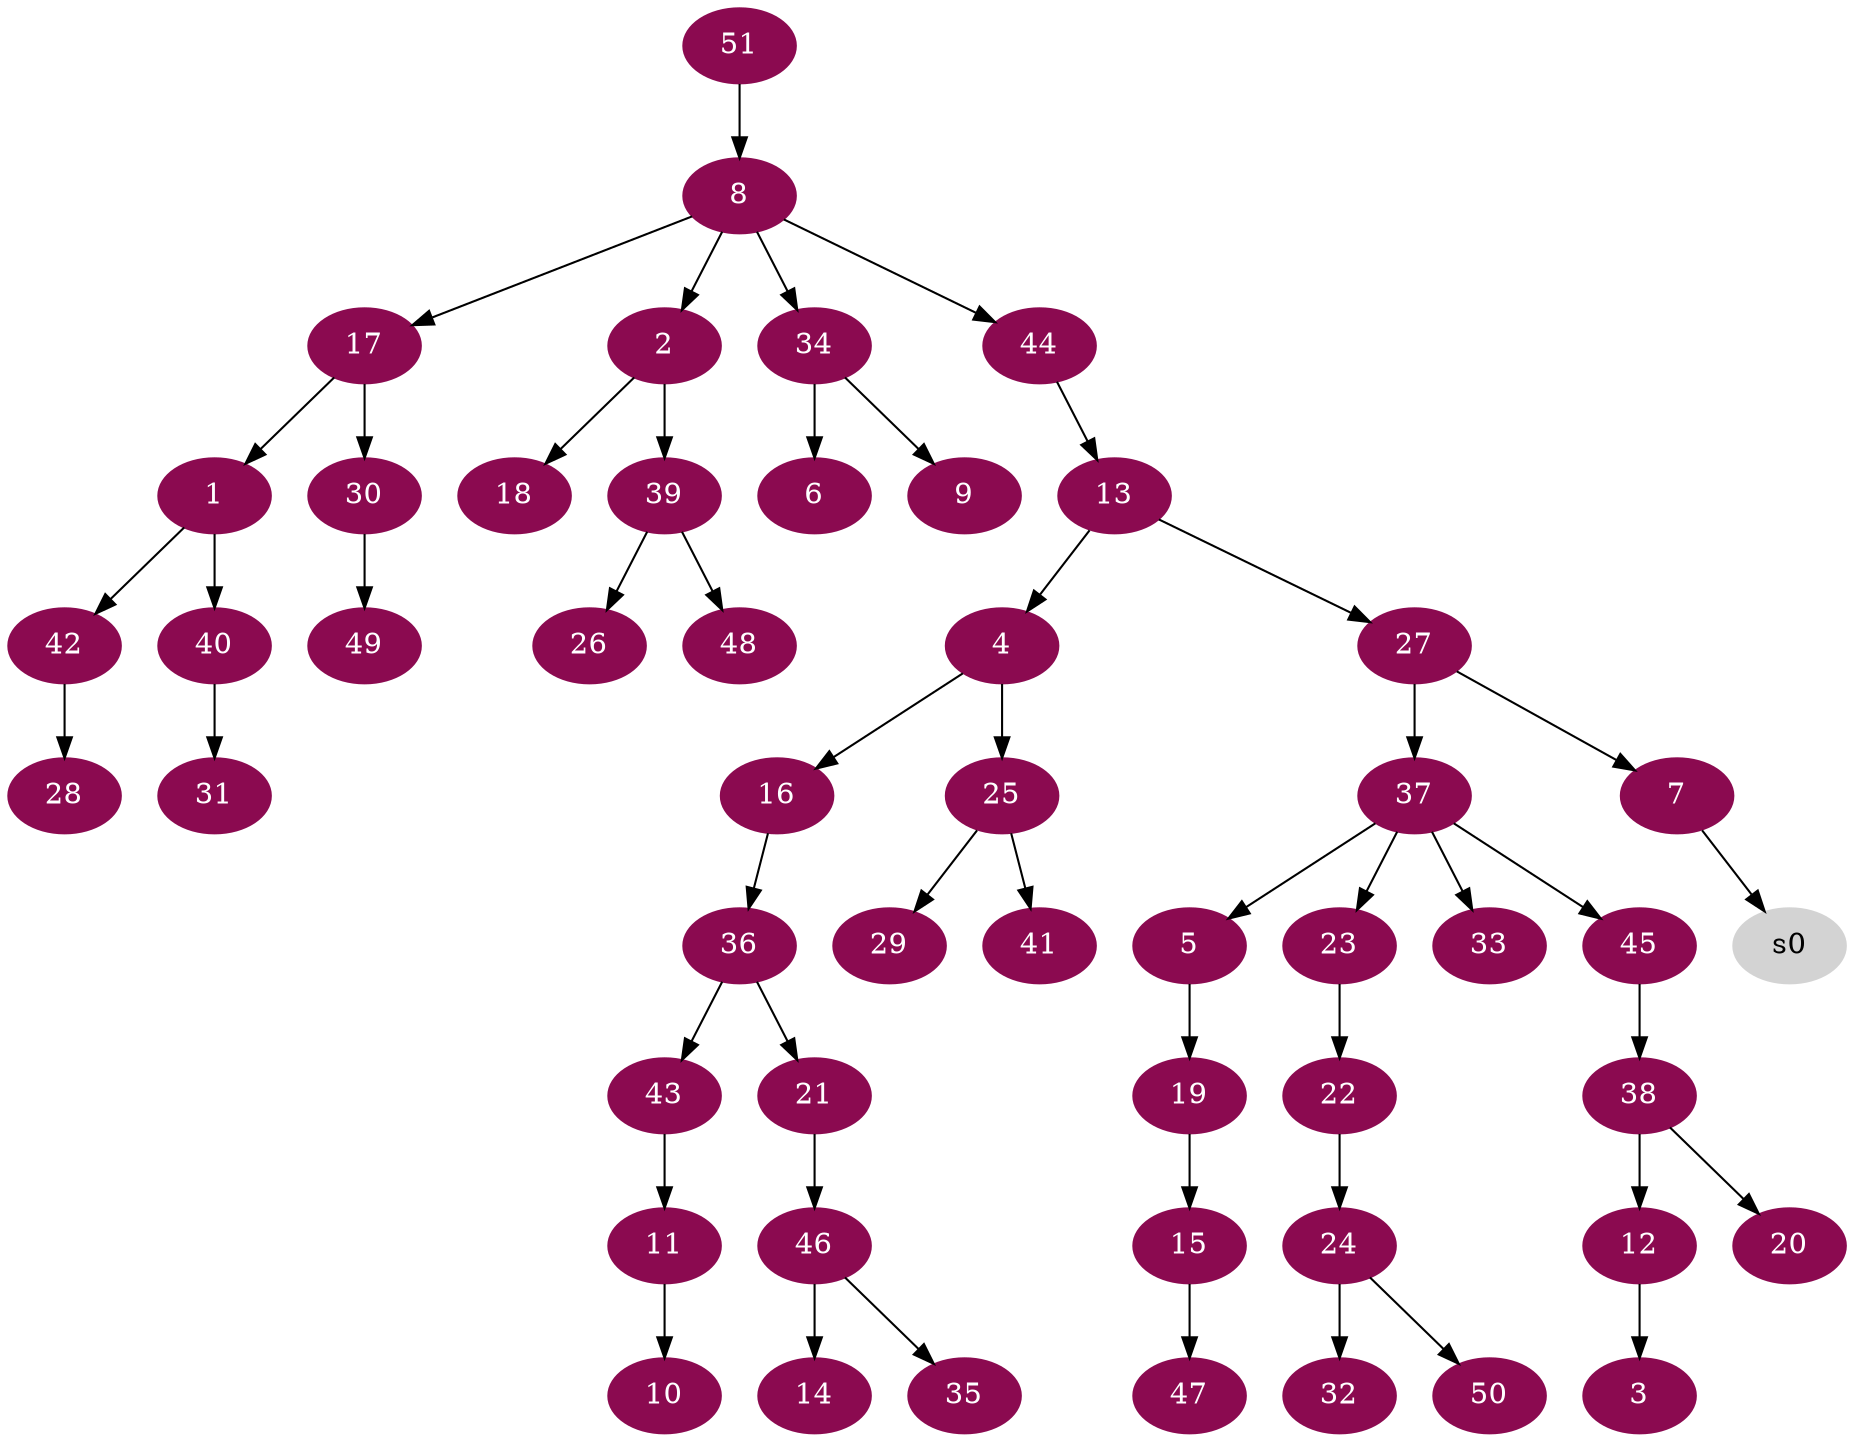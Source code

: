 digraph G {
node [color=deeppink4, style=filled, fontcolor=white];
17 -> 1;
8 -> 2;
12 -> 3;
13 -> 4;
37 -> 5;
34 -> 6;
27 -> 7;
51 -> 8;
34 -> 9;
11 -> 10;
43 -> 11;
38 -> 12;
44 -> 13;
46 -> 14;
19 -> 15;
4 -> 16;
8 -> 17;
2 -> 18;
5 -> 19;
38 -> 20;
36 -> 21;
23 -> 22;
37 -> 23;
22 -> 24;
4 -> 25;
39 -> 26;
13 -> 27;
42 -> 28;
25 -> 29;
17 -> 30;
40 -> 31;
24 -> 32;
37 -> 33;
8 -> 34;
46 -> 35;
16 -> 36;
27 -> 37;
45 -> 38;
2 -> 39;
1 -> 40;
25 -> 41;
1 -> 42;
36 -> 43;
8 -> 44;
37 -> 45;
21 -> 46;
15 -> 47;
39 -> 48;
30 -> 49;
24 -> 50;
node [color=lightgrey, style=filled, fontcolor=black];
7 -> s0;
}
